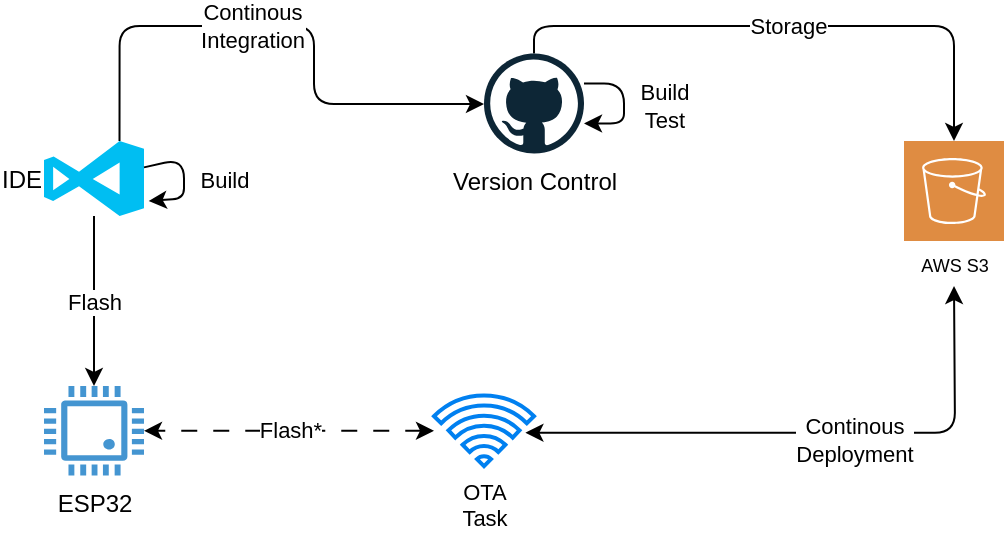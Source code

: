 <mxfile>
    <diagram id="VeqpCgD43Y15wj6W4ye0" name="Page-1">
        <mxGraphModel dx="878" dy="604" grid="1" gridSize="10" guides="1" tooltips="1" connect="1" arrows="1" fold="1" page="1" pageScale="1" pageWidth="850" pageHeight="1100" math="0" shadow="0">
            <root>
                <mxCell id="0"/>
                <mxCell id="1" parent="0"/>
                <mxCell id="24" style="edgeStyle=orthogonalEdgeStyle;html=1;strokeColor=default;fontSize=11;startArrow=classic;startFill=1;exitX=0.914;exitY=0.527;exitDx=0;exitDy=0;exitPerimeter=0;" edge="1" parent="1" source="26">
                    <mxGeometry relative="1" as="geometry">
                        <mxPoint x="685" y="490" as="targetPoint"/>
                        <mxPoint x="490" y="560" as="sourcePoint"/>
                    </mxGeometry>
                </mxCell>
                <mxCell id="25" value="Continous&lt;br&gt;Deployment" style="edgeLabel;html=1;align=center;verticalAlign=middle;resizable=0;points=[];fontSize=11;" vertex="1" connectable="0" parent="24">
                    <mxGeometry x="0.143" y="-3" relative="1" as="geometry">
                        <mxPoint as="offset"/>
                    </mxGeometry>
                </mxCell>
                <mxCell id="2" value="ESP32" style="pointerEvents=1;shadow=0;dashed=0;html=1;strokeColor=none;fillColor=#4495D1;labelPosition=center;verticalLabelPosition=bottom;verticalAlign=top;align=center;outlineConnect=0;shape=mxgraph.veeam.cpu;" vertex="1" parent="1">
                    <mxGeometry x="230" y="540" width="50" height="44.8" as="geometry"/>
                </mxCell>
                <mxCell id="6" value="Flash" style="edgeStyle=none;html=1;" edge="1" parent="1" source="3" target="2">
                    <mxGeometry relative="1" as="geometry"/>
                </mxCell>
                <mxCell id="13" style="edgeStyle=orthogonalEdgeStyle;html=1;exitX=0.755;exitY=0;exitDx=0;exitDy=0;exitPerimeter=0;strokeColor=default;" edge="1" parent="1" source="3" target="10">
                    <mxGeometry relative="1" as="geometry">
                        <Array as="points">
                            <mxPoint x="268" y="360"/>
                            <mxPoint x="365" y="360"/>
                            <mxPoint x="365" y="399"/>
                        </Array>
                    </mxGeometry>
                </mxCell>
                <mxCell id="14" value="Continous &lt;br&gt;Integration" style="edgeLabel;html=1;align=center;verticalAlign=middle;resizable=0;points=[];" vertex="1" connectable="0" parent="13">
                    <mxGeometry x="-0.113" relative="1" as="geometry">
                        <mxPoint as="offset"/>
                    </mxGeometry>
                </mxCell>
                <mxCell id="3" value="&lt;p style=&quot;line-height: 0%;&quot;&gt;IDE&lt;/p&gt;" style="verticalLabelPosition=middle;html=1;verticalAlign=middle;align=right;strokeColor=none;fillColor=#00BEF2;shape=mxgraph.azure.visual_studio_online;labelPosition=left;" vertex="1" parent="1">
                    <mxGeometry x="230" y="417.5" width="50" height="37.5" as="geometry"/>
                </mxCell>
                <mxCell id="8" value="Build" style="edgeStyle=none;html=1;entryX=1.047;entryY=0.8;entryDx=0;entryDy=0;entryPerimeter=0;" edge="1" parent="1" source="3" target="3">
                    <mxGeometry x="0.091" y="20" relative="1" as="geometry">
                        <mxPoint as="offset"/>
                    </mxGeometry>
                </mxCell>
                <mxCell id="20" value="Storage" style="edgeStyle=orthogonalEdgeStyle;html=1;strokeColor=default;fontSize=11;" edge="1" parent="1" source="10" target="19">
                    <mxGeometry relative="1" as="geometry">
                        <Array as="points">
                            <mxPoint x="475" y="360"/>
                            <mxPoint x="685" y="360"/>
                        </Array>
                    </mxGeometry>
                </mxCell>
                <mxCell id="10" value="Version Control" style="dashed=0;outlineConnect=0;html=1;align=center;labelPosition=center;verticalLabelPosition=bottom;verticalAlign=top;shape=mxgraph.weblogos.github;aspect=fixed;" vertex="1" parent="1">
                    <mxGeometry x="450" y="373.75" width="50" height="50" as="geometry"/>
                </mxCell>
                <mxCell id="15" value="Build&lt;br&gt;Test" style="edgeStyle=orthogonalEdgeStyle;html=1;strokeColor=default;" edge="1" parent="1" source="10" target="10">
                    <mxGeometry x="0.042" y="20" relative="1" as="geometry">
                        <mxPoint as="offset"/>
                    </mxGeometry>
                </mxCell>
                <mxCell id="19" value="AWS S3" style="sketch=0;pointerEvents=1;shadow=0;dashed=0;html=1;strokeColor=none;fillColor=#DF8C42;labelPosition=center;verticalLabelPosition=bottom;verticalAlign=top;align=center;outlineConnect=0;shape=mxgraph.veeam2.aws_s3;fontSize=9;aspect=fixed;" vertex="1" parent="1">
                    <mxGeometry x="660" y="417.5" width="50" height="50" as="geometry"/>
                </mxCell>
                <mxCell id="27" value="Flash*" style="edgeStyle=orthogonalEdgeStyle;html=1;strokeColor=default;fontSize=11;startArrow=classic;startFill=1;dashed=1;dashPattern=8 8;" edge="1" parent="1" source="26" target="2">
                    <mxGeometry relative="1" as="geometry"/>
                </mxCell>
                <mxCell id="26" value="OTA&lt;br&gt;Task" style="html=1;verticalLabelPosition=bottom;align=center;labelBackgroundColor=none;verticalAlign=top;strokeWidth=2;strokeColor=#0080F0;shadow=0;dashed=0;shape=mxgraph.ios7.icons.wifi;pointerEvents=1;fontSize=11;aspect=fixed;" vertex="1" parent="1">
                    <mxGeometry x="425" y="544.73" width="50" height="35.35" as="geometry"/>
                </mxCell>
            </root>
        </mxGraphModel>
    </diagram>
</mxfile>